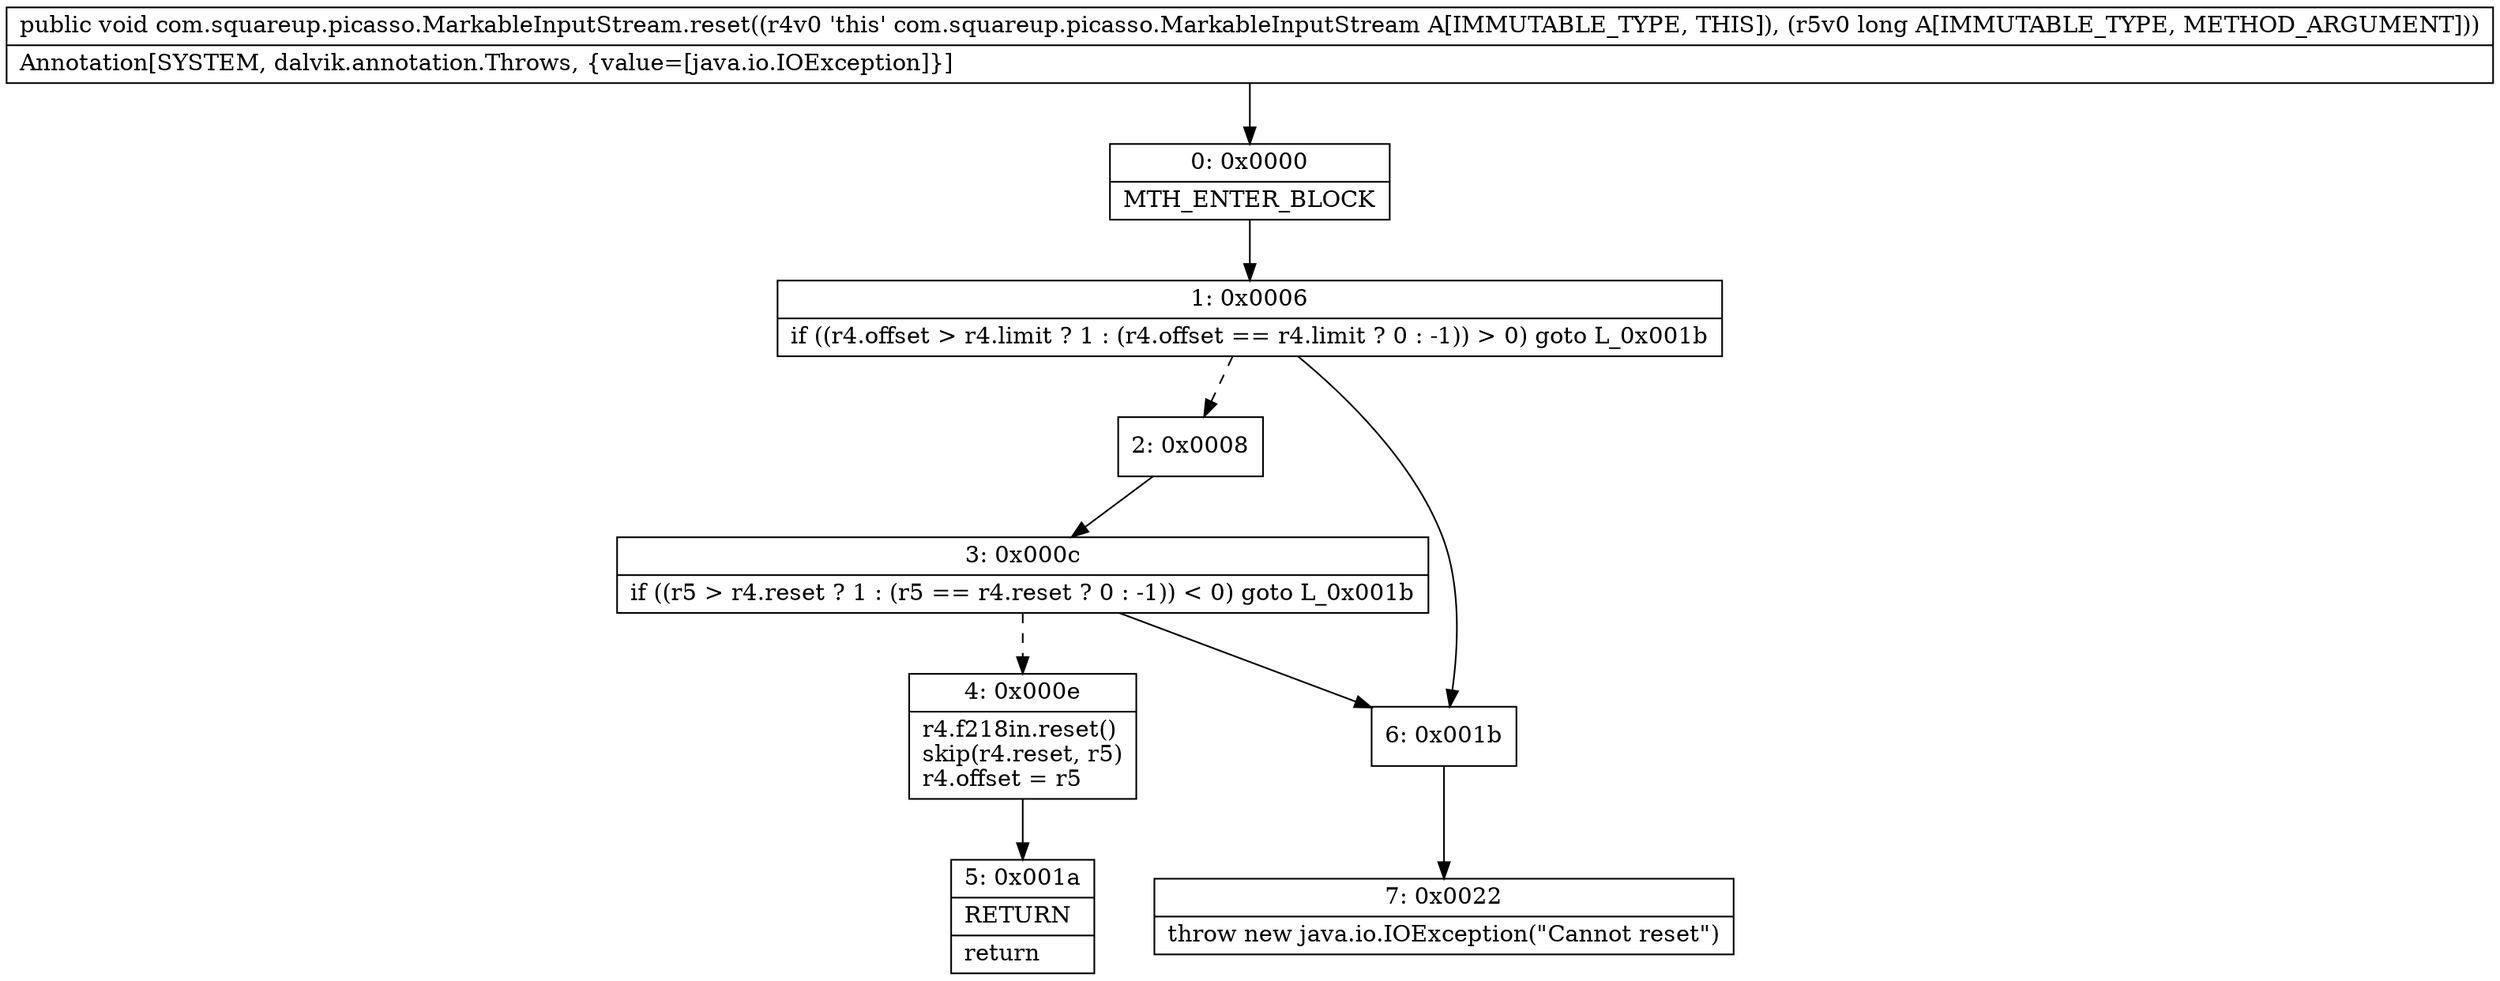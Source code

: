 digraph "CFG forcom.squareup.picasso.MarkableInputStream.reset(J)V" {
Node_0 [shape=record,label="{0\:\ 0x0000|MTH_ENTER_BLOCK\l}"];
Node_1 [shape=record,label="{1\:\ 0x0006|if ((r4.offset \> r4.limit ? 1 : (r4.offset == r4.limit ? 0 : \-1)) \> 0) goto L_0x001b\l}"];
Node_2 [shape=record,label="{2\:\ 0x0008}"];
Node_3 [shape=record,label="{3\:\ 0x000c|if ((r5 \> r4.reset ? 1 : (r5 == r4.reset ? 0 : \-1)) \< 0) goto L_0x001b\l}"];
Node_4 [shape=record,label="{4\:\ 0x000e|r4.f218in.reset()\lskip(r4.reset, r5)\lr4.offset = r5\l}"];
Node_5 [shape=record,label="{5\:\ 0x001a|RETURN\l|return\l}"];
Node_6 [shape=record,label="{6\:\ 0x001b}"];
Node_7 [shape=record,label="{7\:\ 0x0022|throw new java.io.IOException(\"Cannot reset\")\l}"];
MethodNode[shape=record,label="{public void com.squareup.picasso.MarkableInputStream.reset((r4v0 'this' com.squareup.picasso.MarkableInputStream A[IMMUTABLE_TYPE, THIS]), (r5v0 long A[IMMUTABLE_TYPE, METHOD_ARGUMENT]))  | Annotation[SYSTEM, dalvik.annotation.Throws, \{value=[java.io.IOException]\}]\l}"];
MethodNode -> Node_0;
Node_0 -> Node_1;
Node_1 -> Node_2[style=dashed];
Node_1 -> Node_6;
Node_2 -> Node_3;
Node_3 -> Node_4[style=dashed];
Node_3 -> Node_6;
Node_4 -> Node_5;
Node_6 -> Node_7;
}

